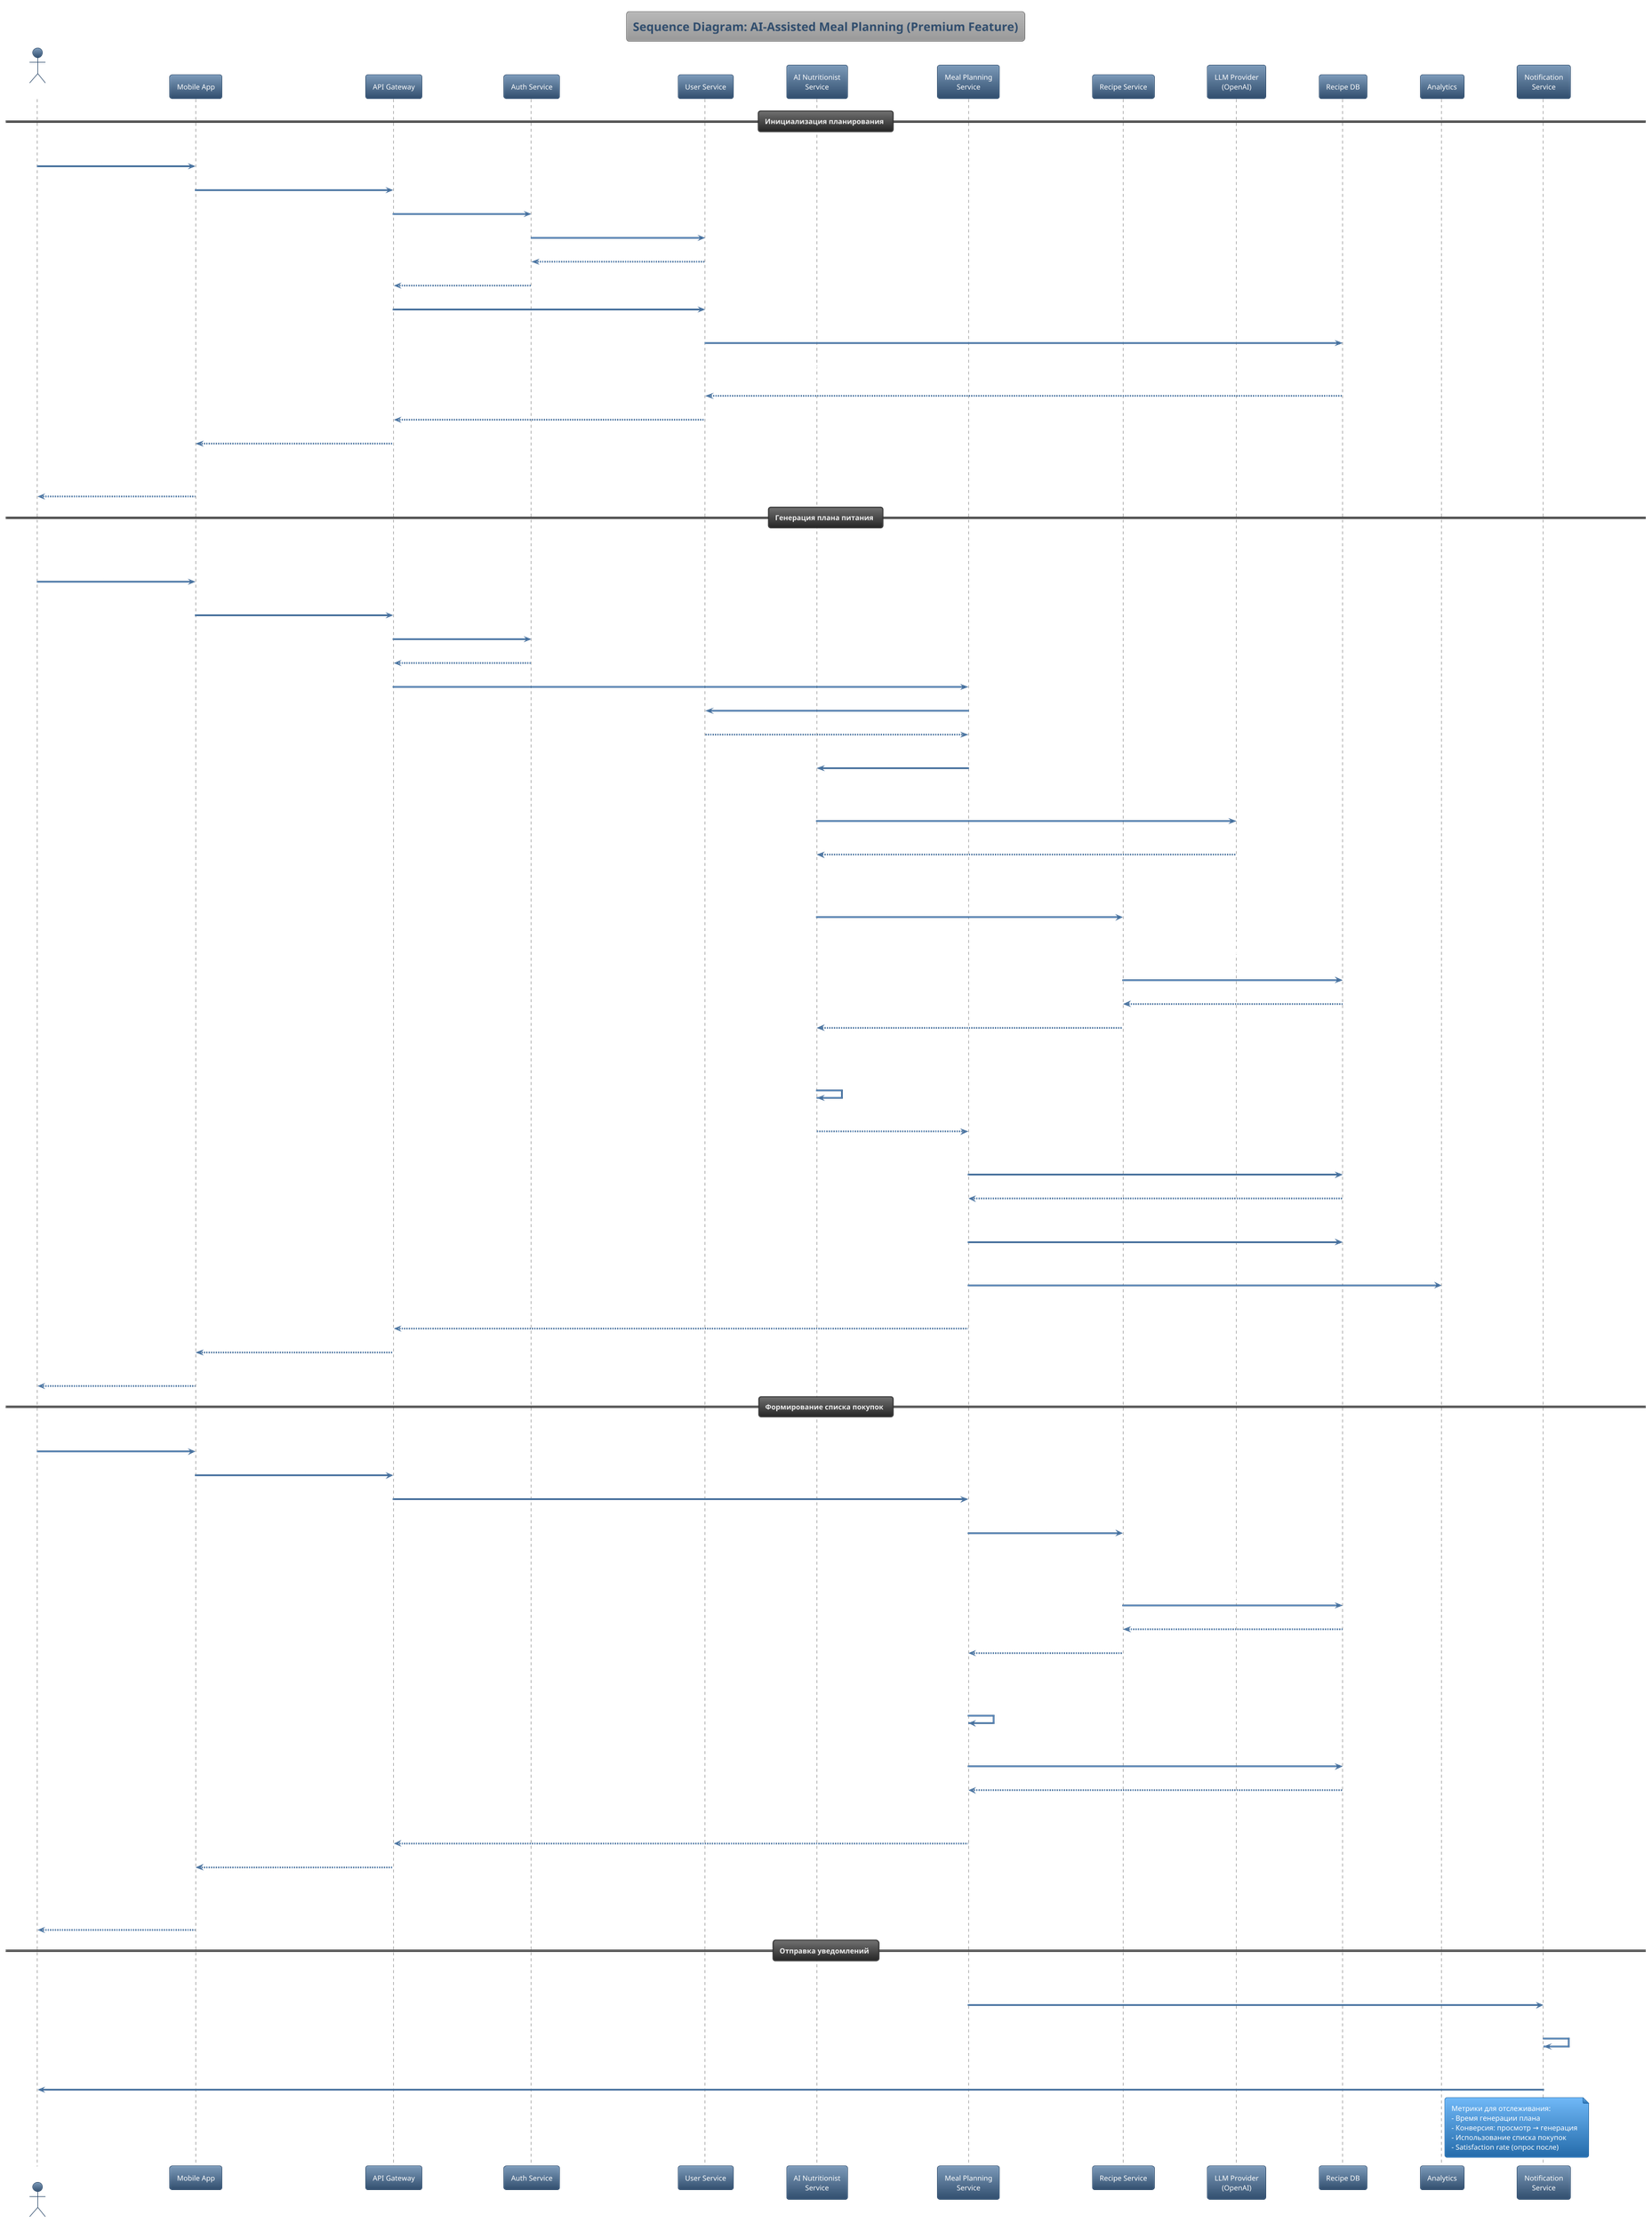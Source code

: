 @startuml Sequence_Meal_Planning_Flow
!theme spacelab

title Sequence Diagram: AI-Assisted Meal Planning (Premium Feature)

actor "Premium User" as User
participant "Mobile App" as App
participant "API Gateway" as Gateway
participant "Auth Service" as Auth
participant "User Service" as UserService
participant "AI Nutritionist\nService" as AIService
participant "Meal Planning\nService" as MealService
participant "Recipe Service" as RecipeService
participant "LLM Provider\n(OpenAI)" as OpenAI
participant "Recipe DB" as DB
participant "Analytics" as Analytics
participant "Notification\nService" as Notification

autonumber

== Инициализация планирования ==
User -> App: Открывает раздел\n"Планировщик питания"
App -> Gateway: GET /api/v1/meal-plans/preferences
Gateway -> Auth: Проверить Premium подписку
Auth -> UserService: GET /api/v1/users/{userId}/subscription
UserService --> Auth: {tier: "premium", valid_until: "2025-12-31"}
Auth --> Gateway: Authorized (Premium)

Gateway -> UserService: Получить профиль и цели
UserService -> DB: SELECT * FROM user_profiles\nWHERE user_id = {userId}
DB --> UserService: {age: 28, weight: 70kg, height: 175cm,\ngoal: "weight_loss", target_calories: 1800,\nallergies: ["gluten", "lactose"],\ndietary_preference: "vegetarian"}
UserService --> Gateway: Профиль пользователя
Gateway --> App: Данные профиля
App --> User: Форма настройки плана:\n- Период (неделя)\n- Приемы пищи (3/день)\n- Бюджет

== Генерация плана питания ==
User -> App: Заполняет параметры:\nПериод: 7 дней\nПриемы: 3 (завтрак, обед, ужин)\nБюджет: средний
App -> Gateway: POST /api/v1/meal-plans/generate\n{period: 7, meals_per_day: 3, budget: "medium"}
Gateway -> Auth: Проверить токен
Auth --> Gateway: OK

Gateway -> MealService: Генерировать план
MealService -> UserService: GET профиль пользователя
UserService --> MealService: Профиль + предпочтения

MealService -> AIService: POST /api/v1/ai/recommendations\n{user_profile, constraints}
AIService -> OpenAI: Chat Completion Request:\n"Generate meal plan for vegetarian,\nweight loss goal, 1800 kcal/day,\nexclude gluten and lactose..."
OpenAI --> AIService: [Структурированный план\nс рекомендациями блюд]

AIService -> RecipeService: GET /api/v1/recipes/batch-search\n{queries: ["овсянка с фруктами",\n"чечевичный суп", "тофу стир-фрай",...],\nfilters: {vegetarian: true,\nexclude_allergens: ["gluten", "lactose"]}}

RecipeService -> DB: SELECT * FROM recipes\nWHERE 'vegetarian' = ANY(dietary_tags)\nAND NOT ('gluten' = ANY(allergens)\nOR 'lactose' = ANY(allergens))\nAND title ILIKE ANY(array['%овсянка%', ...])
DB --> RecipeService: [Подходящие рецепты]
RecipeService --> AIService: [Список рецептов с КБЖУ]

AIService -> AIService: Оптимизировать план:\n- Балансировка КБЖУ по дням\n- Разнообразие блюд\n- Достижение целевых 1800 ккал\n- Учет бюджета

AIService --> MealService: [Оптимизированный план:\n7 дней × 3 приема × рецепты]

MealService -> DB: INSERT INTO meal_plans\n(user_id, start_date, end_date, generated_at)\nVALUES (...) RETURNING id
DB --> MealService: plan_id = 12345

MealService -> DB: INSERT INTO meal_plan_items\n(plan_id, day, meal_type, recipe_id, servings)\nVALUES (...) [21 записей]

MealService -> Analytics: Событие:\n{type: "meal_plan_generated",\nuser_id, plan_id, duration: 7}

MealService --> Gateway: {plan_id: 12345,\nitems: [...], summary: {total_recipes: 21,\navg_calories_per_day: 1795}}
Gateway --> App: JSON Response
App --> User: Показывает план на неделю\nс визуализацией блюд

== Формирование списка покупок ==
User -> App: Нажимает\n"Сформировать список покупок"
App -> Gateway: POST /api/v1/meal-plans/{planId}/shopping-list
Gateway -> MealService: Создать список покупок

MealService -> RecipeService: GET /api/v1/recipes/ingredients\n?recipe_ids=[1,2,3,...,21]
RecipeService -> DB: SELECT ri.recipe_id,\ni.name, ri.quantity, ri.unit,\ni.category, i.avg_price\nFROM recipe_ingredients ri\nJOIN ingredients i ON ri.ingredient_id = i.id\nWHERE ri.recipe_id = ANY(array[1,2,3,...,21])
DB --> RecipeService: [Все ингредиенты с количествами]
RecipeService --> MealService: [Детализированный список]

MealService -> MealService: Агрегировать ингредиенты:\n- Суммировать одинаковые\n- Конвертировать единицы\n- Группировать по категориям\n- Рассчитать примерную стоимость

MealService -> DB: INSERT INTO shopping_lists\n(plan_id, created_at, total_items, estimated_cost)\nVALUES (...) RETURNING id
DB --> MealService: shopping_list_id = 789

MealService --> Gateway: {shopping_list_id: 789,\nitems: [{category: "Овощи",\nname: "Помидоры", quantity: 1.5, unit: "кг"},...],\nestimated_cost: 2850}
Gateway --> App: JSON Response
App --> User: Показывает список покупок:\n- По категориям\n- С количествами\n- Примерная стоимость: 2850₽\n[Кнопка: Заказать через партнера]

== Отправка уведомлений ==
MealService -> Notification: Publish event:\n{type: "meal_plan_ready",\nuser_id, plan_id}
Notification -> Notification: Выбрать канал:\nPush (если включен)
Notification -> User: Push уведомление:\n"Ваш план питания готов!\n21 рецепт на 7 дней"

note right of Analytics
  Метрики для отслеживания:
  - Время генерации плана
  - Конверсия: просмотр → генерация
  - Использование списка покупок
  - Satisfaction rate (опрос после)
end note

@enduml
